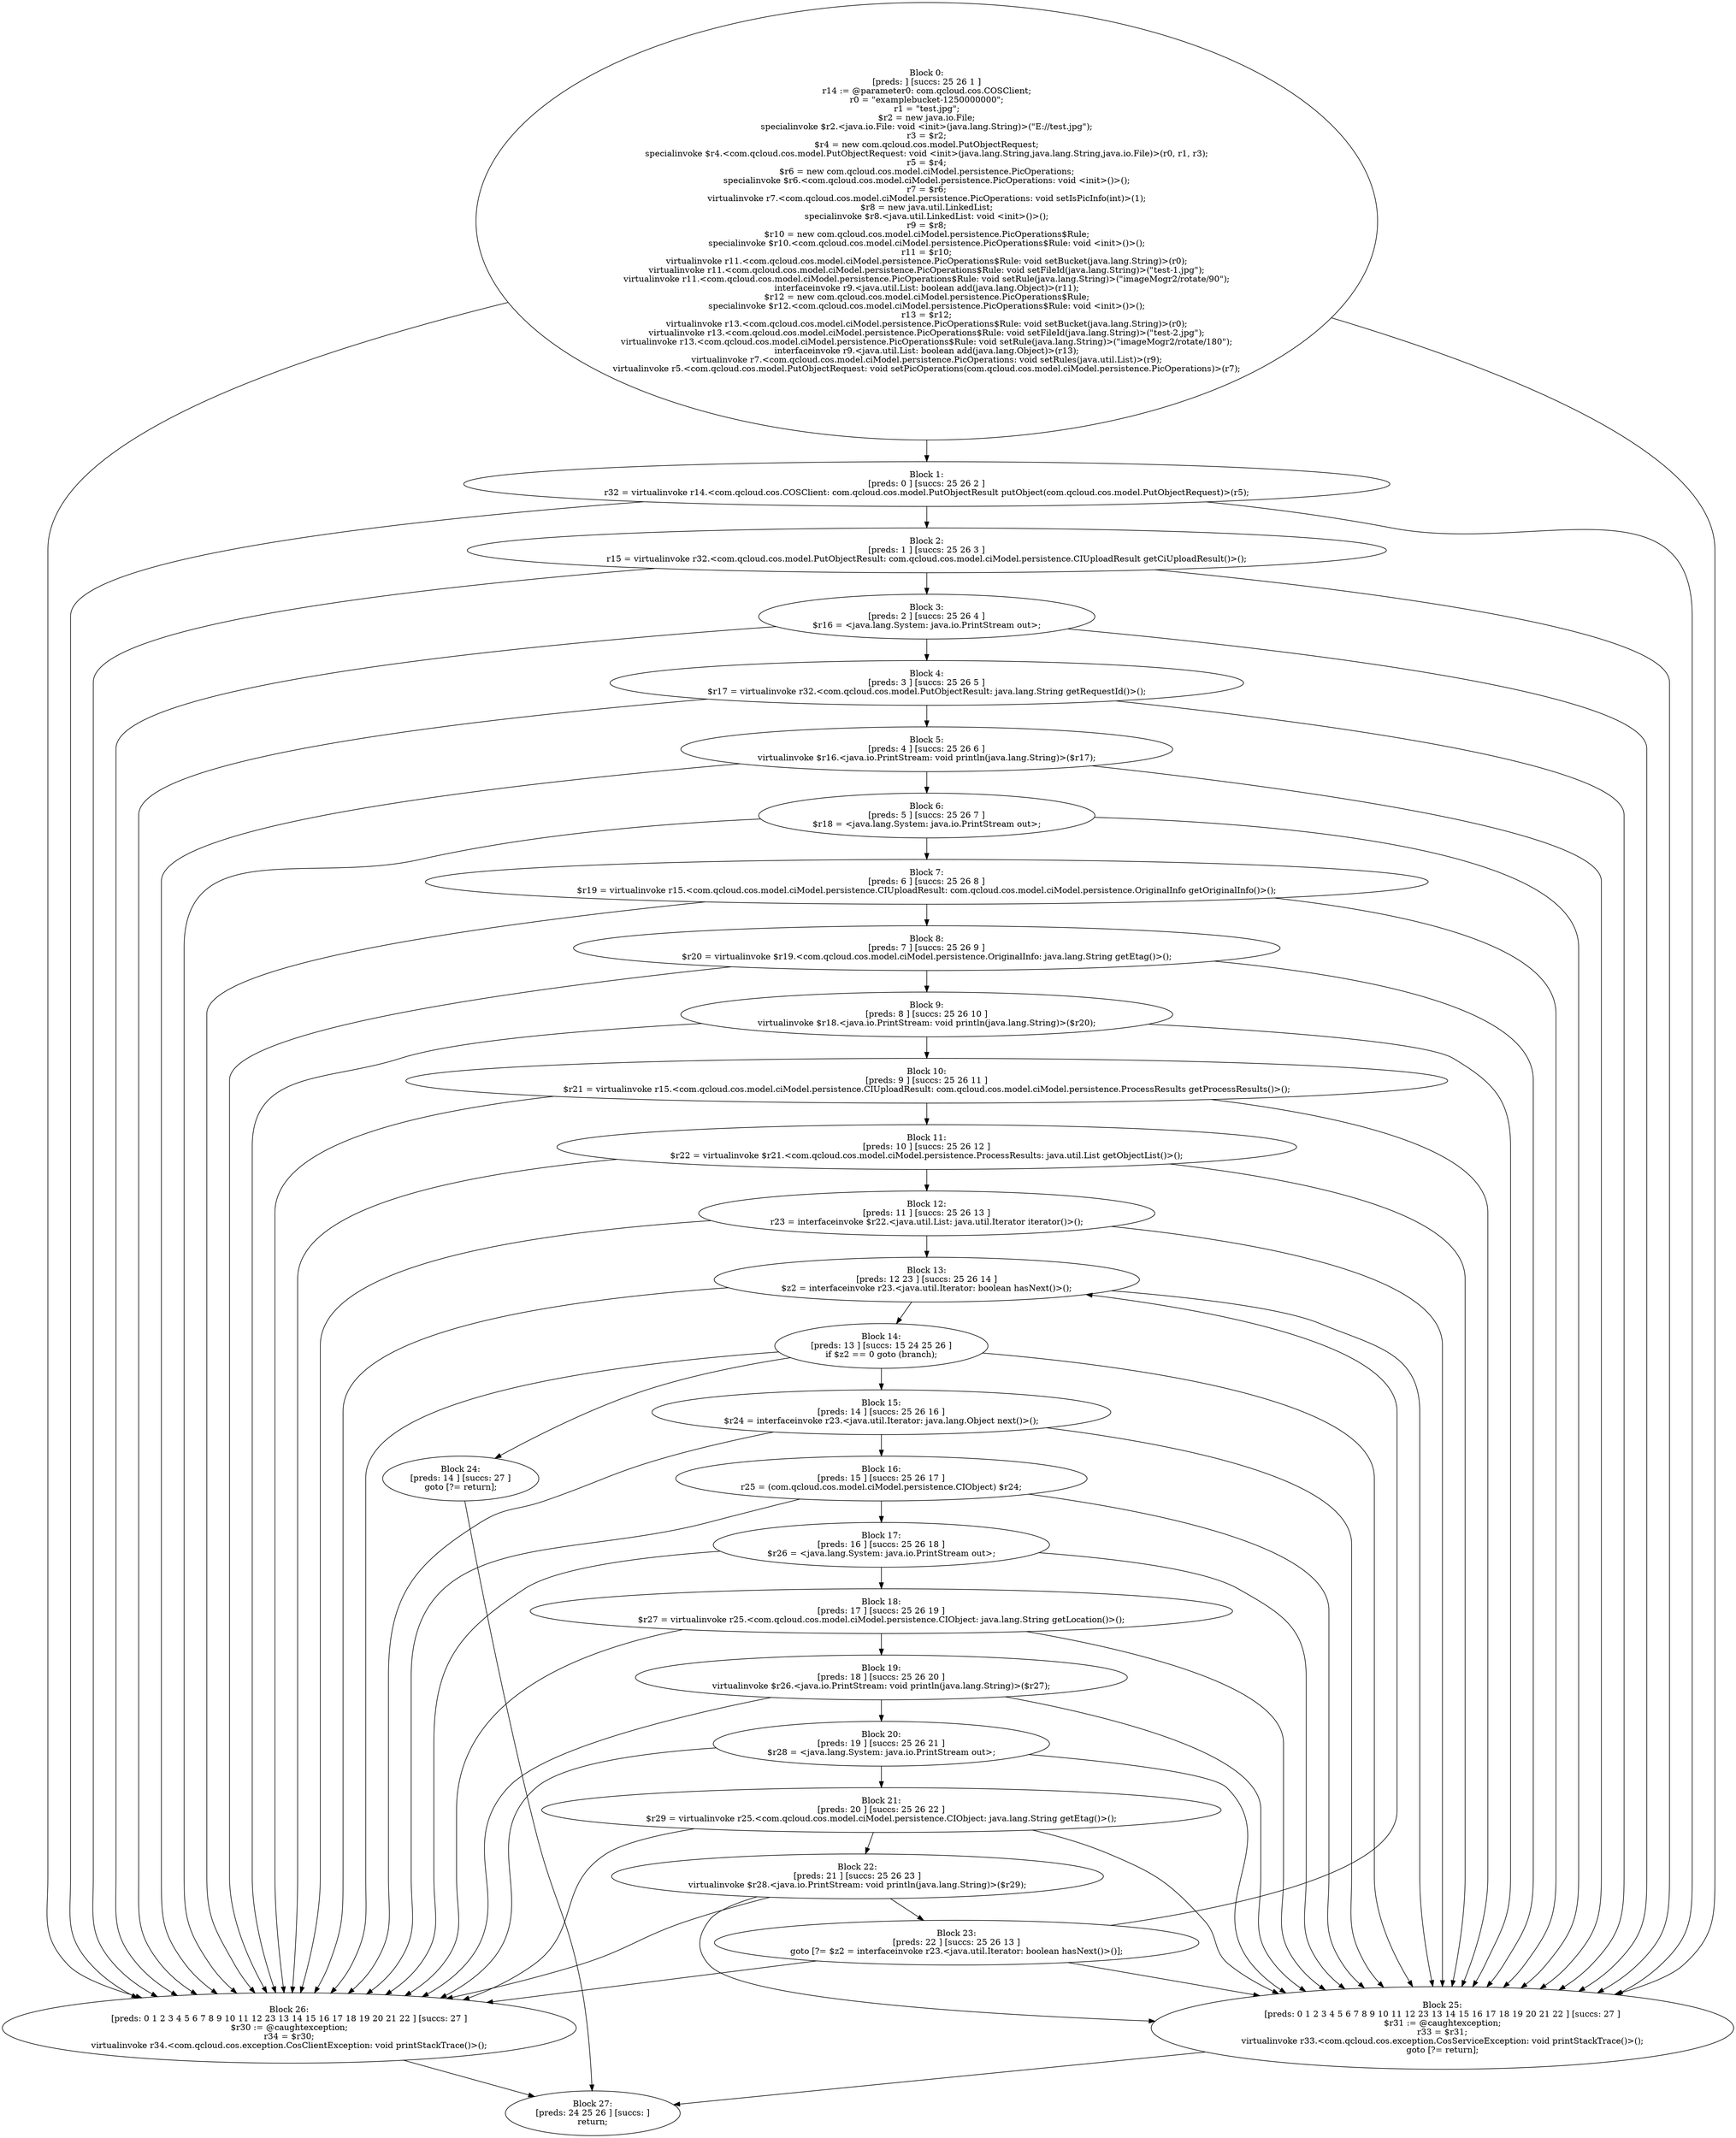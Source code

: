 digraph "unitGraph" {
    "Block 0:
[preds: ] [succs: 25 26 1 ]
r14 := @parameter0: com.qcloud.cos.COSClient;
r0 = \"examplebucket-1250000000\";
r1 = \"test.jpg\";
$r2 = new java.io.File;
specialinvoke $r2.<java.io.File: void <init>(java.lang.String)>(\"E://test.jpg\");
r3 = $r2;
$r4 = new com.qcloud.cos.model.PutObjectRequest;
specialinvoke $r4.<com.qcloud.cos.model.PutObjectRequest: void <init>(java.lang.String,java.lang.String,java.io.File)>(r0, r1, r3);
r5 = $r4;
$r6 = new com.qcloud.cos.model.ciModel.persistence.PicOperations;
specialinvoke $r6.<com.qcloud.cos.model.ciModel.persistence.PicOperations: void <init>()>();
r7 = $r6;
virtualinvoke r7.<com.qcloud.cos.model.ciModel.persistence.PicOperations: void setIsPicInfo(int)>(1);
$r8 = new java.util.LinkedList;
specialinvoke $r8.<java.util.LinkedList: void <init>()>();
r9 = $r8;
$r10 = new com.qcloud.cos.model.ciModel.persistence.PicOperations$Rule;
specialinvoke $r10.<com.qcloud.cos.model.ciModel.persistence.PicOperations$Rule: void <init>()>();
r11 = $r10;
virtualinvoke r11.<com.qcloud.cos.model.ciModel.persistence.PicOperations$Rule: void setBucket(java.lang.String)>(r0);
virtualinvoke r11.<com.qcloud.cos.model.ciModel.persistence.PicOperations$Rule: void setFileId(java.lang.String)>(\"test-1.jpg\");
virtualinvoke r11.<com.qcloud.cos.model.ciModel.persistence.PicOperations$Rule: void setRule(java.lang.String)>(\"imageMogr2/rotate/90\");
interfaceinvoke r9.<java.util.List: boolean add(java.lang.Object)>(r11);
$r12 = new com.qcloud.cos.model.ciModel.persistence.PicOperations$Rule;
specialinvoke $r12.<com.qcloud.cos.model.ciModel.persistence.PicOperations$Rule: void <init>()>();
r13 = $r12;
virtualinvoke r13.<com.qcloud.cos.model.ciModel.persistence.PicOperations$Rule: void setBucket(java.lang.String)>(r0);
virtualinvoke r13.<com.qcloud.cos.model.ciModel.persistence.PicOperations$Rule: void setFileId(java.lang.String)>(\"test-2.jpg\");
virtualinvoke r13.<com.qcloud.cos.model.ciModel.persistence.PicOperations$Rule: void setRule(java.lang.String)>(\"imageMogr2/rotate/180\");
interfaceinvoke r9.<java.util.List: boolean add(java.lang.Object)>(r13);
virtualinvoke r7.<com.qcloud.cos.model.ciModel.persistence.PicOperations: void setRules(java.util.List)>(r9);
virtualinvoke r5.<com.qcloud.cos.model.PutObjectRequest: void setPicOperations(com.qcloud.cos.model.ciModel.persistence.PicOperations)>(r7);
"
    "Block 1:
[preds: 0 ] [succs: 25 26 2 ]
r32 = virtualinvoke r14.<com.qcloud.cos.COSClient: com.qcloud.cos.model.PutObjectResult putObject(com.qcloud.cos.model.PutObjectRequest)>(r5);
"
    "Block 2:
[preds: 1 ] [succs: 25 26 3 ]
r15 = virtualinvoke r32.<com.qcloud.cos.model.PutObjectResult: com.qcloud.cos.model.ciModel.persistence.CIUploadResult getCiUploadResult()>();
"
    "Block 3:
[preds: 2 ] [succs: 25 26 4 ]
$r16 = <java.lang.System: java.io.PrintStream out>;
"
    "Block 4:
[preds: 3 ] [succs: 25 26 5 ]
$r17 = virtualinvoke r32.<com.qcloud.cos.model.PutObjectResult: java.lang.String getRequestId()>();
"
    "Block 5:
[preds: 4 ] [succs: 25 26 6 ]
virtualinvoke $r16.<java.io.PrintStream: void println(java.lang.String)>($r17);
"
    "Block 6:
[preds: 5 ] [succs: 25 26 7 ]
$r18 = <java.lang.System: java.io.PrintStream out>;
"
    "Block 7:
[preds: 6 ] [succs: 25 26 8 ]
$r19 = virtualinvoke r15.<com.qcloud.cos.model.ciModel.persistence.CIUploadResult: com.qcloud.cos.model.ciModel.persistence.OriginalInfo getOriginalInfo()>();
"
    "Block 8:
[preds: 7 ] [succs: 25 26 9 ]
$r20 = virtualinvoke $r19.<com.qcloud.cos.model.ciModel.persistence.OriginalInfo: java.lang.String getEtag()>();
"
    "Block 9:
[preds: 8 ] [succs: 25 26 10 ]
virtualinvoke $r18.<java.io.PrintStream: void println(java.lang.String)>($r20);
"
    "Block 10:
[preds: 9 ] [succs: 25 26 11 ]
$r21 = virtualinvoke r15.<com.qcloud.cos.model.ciModel.persistence.CIUploadResult: com.qcloud.cos.model.ciModel.persistence.ProcessResults getProcessResults()>();
"
    "Block 11:
[preds: 10 ] [succs: 25 26 12 ]
$r22 = virtualinvoke $r21.<com.qcloud.cos.model.ciModel.persistence.ProcessResults: java.util.List getObjectList()>();
"
    "Block 12:
[preds: 11 ] [succs: 25 26 13 ]
r23 = interfaceinvoke $r22.<java.util.List: java.util.Iterator iterator()>();
"
    "Block 13:
[preds: 12 23 ] [succs: 25 26 14 ]
$z2 = interfaceinvoke r23.<java.util.Iterator: boolean hasNext()>();
"
    "Block 14:
[preds: 13 ] [succs: 15 24 25 26 ]
if $z2 == 0 goto (branch);
"
    "Block 15:
[preds: 14 ] [succs: 25 26 16 ]
$r24 = interfaceinvoke r23.<java.util.Iterator: java.lang.Object next()>();
"
    "Block 16:
[preds: 15 ] [succs: 25 26 17 ]
r25 = (com.qcloud.cos.model.ciModel.persistence.CIObject) $r24;
"
    "Block 17:
[preds: 16 ] [succs: 25 26 18 ]
$r26 = <java.lang.System: java.io.PrintStream out>;
"
    "Block 18:
[preds: 17 ] [succs: 25 26 19 ]
$r27 = virtualinvoke r25.<com.qcloud.cos.model.ciModel.persistence.CIObject: java.lang.String getLocation()>();
"
    "Block 19:
[preds: 18 ] [succs: 25 26 20 ]
virtualinvoke $r26.<java.io.PrintStream: void println(java.lang.String)>($r27);
"
    "Block 20:
[preds: 19 ] [succs: 25 26 21 ]
$r28 = <java.lang.System: java.io.PrintStream out>;
"
    "Block 21:
[preds: 20 ] [succs: 25 26 22 ]
$r29 = virtualinvoke r25.<com.qcloud.cos.model.ciModel.persistence.CIObject: java.lang.String getEtag()>();
"
    "Block 22:
[preds: 21 ] [succs: 25 26 23 ]
virtualinvoke $r28.<java.io.PrintStream: void println(java.lang.String)>($r29);
"
    "Block 23:
[preds: 22 ] [succs: 25 26 13 ]
goto [?= $z2 = interfaceinvoke r23.<java.util.Iterator: boolean hasNext()>()];
"
    "Block 24:
[preds: 14 ] [succs: 27 ]
goto [?= return];
"
    "Block 25:
[preds: 0 1 2 3 4 5 6 7 8 9 10 11 12 23 13 14 15 16 17 18 19 20 21 22 ] [succs: 27 ]
$r31 := @caughtexception;
r33 = $r31;
virtualinvoke r33.<com.qcloud.cos.exception.CosServiceException: void printStackTrace()>();
goto [?= return];
"
    "Block 26:
[preds: 0 1 2 3 4 5 6 7 8 9 10 11 12 23 13 14 15 16 17 18 19 20 21 22 ] [succs: 27 ]
$r30 := @caughtexception;
r34 = $r30;
virtualinvoke r34.<com.qcloud.cos.exception.CosClientException: void printStackTrace()>();
"
    "Block 27:
[preds: 24 25 26 ] [succs: ]
return;
"
    "Block 0:
[preds: ] [succs: 25 26 1 ]
r14 := @parameter0: com.qcloud.cos.COSClient;
r0 = \"examplebucket-1250000000\";
r1 = \"test.jpg\";
$r2 = new java.io.File;
specialinvoke $r2.<java.io.File: void <init>(java.lang.String)>(\"E://test.jpg\");
r3 = $r2;
$r4 = new com.qcloud.cos.model.PutObjectRequest;
specialinvoke $r4.<com.qcloud.cos.model.PutObjectRequest: void <init>(java.lang.String,java.lang.String,java.io.File)>(r0, r1, r3);
r5 = $r4;
$r6 = new com.qcloud.cos.model.ciModel.persistence.PicOperations;
specialinvoke $r6.<com.qcloud.cos.model.ciModel.persistence.PicOperations: void <init>()>();
r7 = $r6;
virtualinvoke r7.<com.qcloud.cos.model.ciModel.persistence.PicOperations: void setIsPicInfo(int)>(1);
$r8 = new java.util.LinkedList;
specialinvoke $r8.<java.util.LinkedList: void <init>()>();
r9 = $r8;
$r10 = new com.qcloud.cos.model.ciModel.persistence.PicOperations$Rule;
specialinvoke $r10.<com.qcloud.cos.model.ciModel.persistence.PicOperations$Rule: void <init>()>();
r11 = $r10;
virtualinvoke r11.<com.qcloud.cos.model.ciModel.persistence.PicOperations$Rule: void setBucket(java.lang.String)>(r0);
virtualinvoke r11.<com.qcloud.cos.model.ciModel.persistence.PicOperations$Rule: void setFileId(java.lang.String)>(\"test-1.jpg\");
virtualinvoke r11.<com.qcloud.cos.model.ciModel.persistence.PicOperations$Rule: void setRule(java.lang.String)>(\"imageMogr2/rotate/90\");
interfaceinvoke r9.<java.util.List: boolean add(java.lang.Object)>(r11);
$r12 = new com.qcloud.cos.model.ciModel.persistence.PicOperations$Rule;
specialinvoke $r12.<com.qcloud.cos.model.ciModel.persistence.PicOperations$Rule: void <init>()>();
r13 = $r12;
virtualinvoke r13.<com.qcloud.cos.model.ciModel.persistence.PicOperations$Rule: void setBucket(java.lang.String)>(r0);
virtualinvoke r13.<com.qcloud.cos.model.ciModel.persistence.PicOperations$Rule: void setFileId(java.lang.String)>(\"test-2.jpg\");
virtualinvoke r13.<com.qcloud.cos.model.ciModel.persistence.PicOperations$Rule: void setRule(java.lang.String)>(\"imageMogr2/rotate/180\");
interfaceinvoke r9.<java.util.List: boolean add(java.lang.Object)>(r13);
virtualinvoke r7.<com.qcloud.cos.model.ciModel.persistence.PicOperations: void setRules(java.util.List)>(r9);
virtualinvoke r5.<com.qcloud.cos.model.PutObjectRequest: void setPicOperations(com.qcloud.cos.model.ciModel.persistence.PicOperations)>(r7);
"->"Block 25:
[preds: 0 1 2 3 4 5 6 7 8 9 10 11 12 23 13 14 15 16 17 18 19 20 21 22 ] [succs: 27 ]
$r31 := @caughtexception;
r33 = $r31;
virtualinvoke r33.<com.qcloud.cos.exception.CosServiceException: void printStackTrace()>();
goto [?= return];
";
    "Block 0:
[preds: ] [succs: 25 26 1 ]
r14 := @parameter0: com.qcloud.cos.COSClient;
r0 = \"examplebucket-1250000000\";
r1 = \"test.jpg\";
$r2 = new java.io.File;
specialinvoke $r2.<java.io.File: void <init>(java.lang.String)>(\"E://test.jpg\");
r3 = $r2;
$r4 = new com.qcloud.cos.model.PutObjectRequest;
specialinvoke $r4.<com.qcloud.cos.model.PutObjectRequest: void <init>(java.lang.String,java.lang.String,java.io.File)>(r0, r1, r3);
r5 = $r4;
$r6 = new com.qcloud.cos.model.ciModel.persistence.PicOperations;
specialinvoke $r6.<com.qcloud.cos.model.ciModel.persistence.PicOperations: void <init>()>();
r7 = $r6;
virtualinvoke r7.<com.qcloud.cos.model.ciModel.persistence.PicOperations: void setIsPicInfo(int)>(1);
$r8 = new java.util.LinkedList;
specialinvoke $r8.<java.util.LinkedList: void <init>()>();
r9 = $r8;
$r10 = new com.qcloud.cos.model.ciModel.persistence.PicOperations$Rule;
specialinvoke $r10.<com.qcloud.cos.model.ciModel.persistence.PicOperations$Rule: void <init>()>();
r11 = $r10;
virtualinvoke r11.<com.qcloud.cos.model.ciModel.persistence.PicOperations$Rule: void setBucket(java.lang.String)>(r0);
virtualinvoke r11.<com.qcloud.cos.model.ciModel.persistence.PicOperations$Rule: void setFileId(java.lang.String)>(\"test-1.jpg\");
virtualinvoke r11.<com.qcloud.cos.model.ciModel.persistence.PicOperations$Rule: void setRule(java.lang.String)>(\"imageMogr2/rotate/90\");
interfaceinvoke r9.<java.util.List: boolean add(java.lang.Object)>(r11);
$r12 = new com.qcloud.cos.model.ciModel.persistence.PicOperations$Rule;
specialinvoke $r12.<com.qcloud.cos.model.ciModel.persistence.PicOperations$Rule: void <init>()>();
r13 = $r12;
virtualinvoke r13.<com.qcloud.cos.model.ciModel.persistence.PicOperations$Rule: void setBucket(java.lang.String)>(r0);
virtualinvoke r13.<com.qcloud.cos.model.ciModel.persistence.PicOperations$Rule: void setFileId(java.lang.String)>(\"test-2.jpg\");
virtualinvoke r13.<com.qcloud.cos.model.ciModel.persistence.PicOperations$Rule: void setRule(java.lang.String)>(\"imageMogr2/rotate/180\");
interfaceinvoke r9.<java.util.List: boolean add(java.lang.Object)>(r13);
virtualinvoke r7.<com.qcloud.cos.model.ciModel.persistence.PicOperations: void setRules(java.util.List)>(r9);
virtualinvoke r5.<com.qcloud.cos.model.PutObjectRequest: void setPicOperations(com.qcloud.cos.model.ciModel.persistence.PicOperations)>(r7);
"->"Block 26:
[preds: 0 1 2 3 4 5 6 7 8 9 10 11 12 23 13 14 15 16 17 18 19 20 21 22 ] [succs: 27 ]
$r30 := @caughtexception;
r34 = $r30;
virtualinvoke r34.<com.qcloud.cos.exception.CosClientException: void printStackTrace()>();
";
    "Block 0:
[preds: ] [succs: 25 26 1 ]
r14 := @parameter0: com.qcloud.cos.COSClient;
r0 = \"examplebucket-1250000000\";
r1 = \"test.jpg\";
$r2 = new java.io.File;
specialinvoke $r2.<java.io.File: void <init>(java.lang.String)>(\"E://test.jpg\");
r3 = $r2;
$r4 = new com.qcloud.cos.model.PutObjectRequest;
specialinvoke $r4.<com.qcloud.cos.model.PutObjectRequest: void <init>(java.lang.String,java.lang.String,java.io.File)>(r0, r1, r3);
r5 = $r4;
$r6 = new com.qcloud.cos.model.ciModel.persistence.PicOperations;
specialinvoke $r6.<com.qcloud.cos.model.ciModel.persistence.PicOperations: void <init>()>();
r7 = $r6;
virtualinvoke r7.<com.qcloud.cos.model.ciModel.persistence.PicOperations: void setIsPicInfo(int)>(1);
$r8 = new java.util.LinkedList;
specialinvoke $r8.<java.util.LinkedList: void <init>()>();
r9 = $r8;
$r10 = new com.qcloud.cos.model.ciModel.persistence.PicOperations$Rule;
specialinvoke $r10.<com.qcloud.cos.model.ciModel.persistence.PicOperations$Rule: void <init>()>();
r11 = $r10;
virtualinvoke r11.<com.qcloud.cos.model.ciModel.persistence.PicOperations$Rule: void setBucket(java.lang.String)>(r0);
virtualinvoke r11.<com.qcloud.cos.model.ciModel.persistence.PicOperations$Rule: void setFileId(java.lang.String)>(\"test-1.jpg\");
virtualinvoke r11.<com.qcloud.cos.model.ciModel.persistence.PicOperations$Rule: void setRule(java.lang.String)>(\"imageMogr2/rotate/90\");
interfaceinvoke r9.<java.util.List: boolean add(java.lang.Object)>(r11);
$r12 = new com.qcloud.cos.model.ciModel.persistence.PicOperations$Rule;
specialinvoke $r12.<com.qcloud.cos.model.ciModel.persistence.PicOperations$Rule: void <init>()>();
r13 = $r12;
virtualinvoke r13.<com.qcloud.cos.model.ciModel.persistence.PicOperations$Rule: void setBucket(java.lang.String)>(r0);
virtualinvoke r13.<com.qcloud.cos.model.ciModel.persistence.PicOperations$Rule: void setFileId(java.lang.String)>(\"test-2.jpg\");
virtualinvoke r13.<com.qcloud.cos.model.ciModel.persistence.PicOperations$Rule: void setRule(java.lang.String)>(\"imageMogr2/rotate/180\");
interfaceinvoke r9.<java.util.List: boolean add(java.lang.Object)>(r13);
virtualinvoke r7.<com.qcloud.cos.model.ciModel.persistence.PicOperations: void setRules(java.util.List)>(r9);
virtualinvoke r5.<com.qcloud.cos.model.PutObjectRequest: void setPicOperations(com.qcloud.cos.model.ciModel.persistence.PicOperations)>(r7);
"->"Block 1:
[preds: 0 ] [succs: 25 26 2 ]
r32 = virtualinvoke r14.<com.qcloud.cos.COSClient: com.qcloud.cos.model.PutObjectResult putObject(com.qcloud.cos.model.PutObjectRequest)>(r5);
";
    "Block 1:
[preds: 0 ] [succs: 25 26 2 ]
r32 = virtualinvoke r14.<com.qcloud.cos.COSClient: com.qcloud.cos.model.PutObjectResult putObject(com.qcloud.cos.model.PutObjectRequest)>(r5);
"->"Block 25:
[preds: 0 1 2 3 4 5 6 7 8 9 10 11 12 23 13 14 15 16 17 18 19 20 21 22 ] [succs: 27 ]
$r31 := @caughtexception;
r33 = $r31;
virtualinvoke r33.<com.qcloud.cos.exception.CosServiceException: void printStackTrace()>();
goto [?= return];
";
    "Block 1:
[preds: 0 ] [succs: 25 26 2 ]
r32 = virtualinvoke r14.<com.qcloud.cos.COSClient: com.qcloud.cos.model.PutObjectResult putObject(com.qcloud.cos.model.PutObjectRequest)>(r5);
"->"Block 26:
[preds: 0 1 2 3 4 5 6 7 8 9 10 11 12 23 13 14 15 16 17 18 19 20 21 22 ] [succs: 27 ]
$r30 := @caughtexception;
r34 = $r30;
virtualinvoke r34.<com.qcloud.cos.exception.CosClientException: void printStackTrace()>();
";
    "Block 1:
[preds: 0 ] [succs: 25 26 2 ]
r32 = virtualinvoke r14.<com.qcloud.cos.COSClient: com.qcloud.cos.model.PutObjectResult putObject(com.qcloud.cos.model.PutObjectRequest)>(r5);
"->"Block 2:
[preds: 1 ] [succs: 25 26 3 ]
r15 = virtualinvoke r32.<com.qcloud.cos.model.PutObjectResult: com.qcloud.cos.model.ciModel.persistence.CIUploadResult getCiUploadResult()>();
";
    "Block 2:
[preds: 1 ] [succs: 25 26 3 ]
r15 = virtualinvoke r32.<com.qcloud.cos.model.PutObjectResult: com.qcloud.cos.model.ciModel.persistence.CIUploadResult getCiUploadResult()>();
"->"Block 25:
[preds: 0 1 2 3 4 5 6 7 8 9 10 11 12 23 13 14 15 16 17 18 19 20 21 22 ] [succs: 27 ]
$r31 := @caughtexception;
r33 = $r31;
virtualinvoke r33.<com.qcloud.cos.exception.CosServiceException: void printStackTrace()>();
goto [?= return];
";
    "Block 2:
[preds: 1 ] [succs: 25 26 3 ]
r15 = virtualinvoke r32.<com.qcloud.cos.model.PutObjectResult: com.qcloud.cos.model.ciModel.persistence.CIUploadResult getCiUploadResult()>();
"->"Block 26:
[preds: 0 1 2 3 4 5 6 7 8 9 10 11 12 23 13 14 15 16 17 18 19 20 21 22 ] [succs: 27 ]
$r30 := @caughtexception;
r34 = $r30;
virtualinvoke r34.<com.qcloud.cos.exception.CosClientException: void printStackTrace()>();
";
    "Block 2:
[preds: 1 ] [succs: 25 26 3 ]
r15 = virtualinvoke r32.<com.qcloud.cos.model.PutObjectResult: com.qcloud.cos.model.ciModel.persistence.CIUploadResult getCiUploadResult()>();
"->"Block 3:
[preds: 2 ] [succs: 25 26 4 ]
$r16 = <java.lang.System: java.io.PrintStream out>;
";
    "Block 3:
[preds: 2 ] [succs: 25 26 4 ]
$r16 = <java.lang.System: java.io.PrintStream out>;
"->"Block 25:
[preds: 0 1 2 3 4 5 6 7 8 9 10 11 12 23 13 14 15 16 17 18 19 20 21 22 ] [succs: 27 ]
$r31 := @caughtexception;
r33 = $r31;
virtualinvoke r33.<com.qcloud.cos.exception.CosServiceException: void printStackTrace()>();
goto [?= return];
";
    "Block 3:
[preds: 2 ] [succs: 25 26 4 ]
$r16 = <java.lang.System: java.io.PrintStream out>;
"->"Block 26:
[preds: 0 1 2 3 4 5 6 7 8 9 10 11 12 23 13 14 15 16 17 18 19 20 21 22 ] [succs: 27 ]
$r30 := @caughtexception;
r34 = $r30;
virtualinvoke r34.<com.qcloud.cos.exception.CosClientException: void printStackTrace()>();
";
    "Block 3:
[preds: 2 ] [succs: 25 26 4 ]
$r16 = <java.lang.System: java.io.PrintStream out>;
"->"Block 4:
[preds: 3 ] [succs: 25 26 5 ]
$r17 = virtualinvoke r32.<com.qcloud.cos.model.PutObjectResult: java.lang.String getRequestId()>();
";
    "Block 4:
[preds: 3 ] [succs: 25 26 5 ]
$r17 = virtualinvoke r32.<com.qcloud.cos.model.PutObjectResult: java.lang.String getRequestId()>();
"->"Block 25:
[preds: 0 1 2 3 4 5 6 7 8 9 10 11 12 23 13 14 15 16 17 18 19 20 21 22 ] [succs: 27 ]
$r31 := @caughtexception;
r33 = $r31;
virtualinvoke r33.<com.qcloud.cos.exception.CosServiceException: void printStackTrace()>();
goto [?= return];
";
    "Block 4:
[preds: 3 ] [succs: 25 26 5 ]
$r17 = virtualinvoke r32.<com.qcloud.cos.model.PutObjectResult: java.lang.String getRequestId()>();
"->"Block 26:
[preds: 0 1 2 3 4 5 6 7 8 9 10 11 12 23 13 14 15 16 17 18 19 20 21 22 ] [succs: 27 ]
$r30 := @caughtexception;
r34 = $r30;
virtualinvoke r34.<com.qcloud.cos.exception.CosClientException: void printStackTrace()>();
";
    "Block 4:
[preds: 3 ] [succs: 25 26 5 ]
$r17 = virtualinvoke r32.<com.qcloud.cos.model.PutObjectResult: java.lang.String getRequestId()>();
"->"Block 5:
[preds: 4 ] [succs: 25 26 6 ]
virtualinvoke $r16.<java.io.PrintStream: void println(java.lang.String)>($r17);
";
    "Block 5:
[preds: 4 ] [succs: 25 26 6 ]
virtualinvoke $r16.<java.io.PrintStream: void println(java.lang.String)>($r17);
"->"Block 25:
[preds: 0 1 2 3 4 5 6 7 8 9 10 11 12 23 13 14 15 16 17 18 19 20 21 22 ] [succs: 27 ]
$r31 := @caughtexception;
r33 = $r31;
virtualinvoke r33.<com.qcloud.cos.exception.CosServiceException: void printStackTrace()>();
goto [?= return];
";
    "Block 5:
[preds: 4 ] [succs: 25 26 6 ]
virtualinvoke $r16.<java.io.PrintStream: void println(java.lang.String)>($r17);
"->"Block 26:
[preds: 0 1 2 3 4 5 6 7 8 9 10 11 12 23 13 14 15 16 17 18 19 20 21 22 ] [succs: 27 ]
$r30 := @caughtexception;
r34 = $r30;
virtualinvoke r34.<com.qcloud.cos.exception.CosClientException: void printStackTrace()>();
";
    "Block 5:
[preds: 4 ] [succs: 25 26 6 ]
virtualinvoke $r16.<java.io.PrintStream: void println(java.lang.String)>($r17);
"->"Block 6:
[preds: 5 ] [succs: 25 26 7 ]
$r18 = <java.lang.System: java.io.PrintStream out>;
";
    "Block 6:
[preds: 5 ] [succs: 25 26 7 ]
$r18 = <java.lang.System: java.io.PrintStream out>;
"->"Block 25:
[preds: 0 1 2 3 4 5 6 7 8 9 10 11 12 23 13 14 15 16 17 18 19 20 21 22 ] [succs: 27 ]
$r31 := @caughtexception;
r33 = $r31;
virtualinvoke r33.<com.qcloud.cos.exception.CosServiceException: void printStackTrace()>();
goto [?= return];
";
    "Block 6:
[preds: 5 ] [succs: 25 26 7 ]
$r18 = <java.lang.System: java.io.PrintStream out>;
"->"Block 26:
[preds: 0 1 2 3 4 5 6 7 8 9 10 11 12 23 13 14 15 16 17 18 19 20 21 22 ] [succs: 27 ]
$r30 := @caughtexception;
r34 = $r30;
virtualinvoke r34.<com.qcloud.cos.exception.CosClientException: void printStackTrace()>();
";
    "Block 6:
[preds: 5 ] [succs: 25 26 7 ]
$r18 = <java.lang.System: java.io.PrintStream out>;
"->"Block 7:
[preds: 6 ] [succs: 25 26 8 ]
$r19 = virtualinvoke r15.<com.qcloud.cos.model.ciModel.persistence.CIUploadResult: com.qcloud.cos.model.ciModel.persistence.OriginalInfo getOriginalInfo()>();
";
    "Block 7:
[preds: 6 ] [succs: 25 26 8 ]
$r19 = virtualinvoke r15.<com.qcloud.cos.model.ciModel.persistence.CIUploadResult: com.qcloud.cos.model.ciModel.persistence.OriginalInfo getOriginalInfo()>();
"->"Block 25:
[preds: 0 1 2 3 4 5 6 7 8 9 10 11 12 23 13 14 15 16 17 18 19 20 21 22 ] [succs: 27 ]
$r31 := @caughtexception;
r33 = $r31;
virtualinvoke r33.<com.qcloud.cos.exception.CosServiceException: void printStackTrace()>();
goto [?= return];
";
    "Block 7:
[preds: 6 ] [succs: 25 26 8 ]
$r19 = virtualinvoke r15.<com.qcloud.cos.model.ciModel.persistence.CIUploadResult: com.qcloud.cos.model.ciModel.persistence.OriginalInfo getOriginalInfo()>();
"->"Block 26:
[preds: 0 1 2 3 4 5 6 7 8 9 10 11 12 23 13 14 15 16 17 18 19 20 21 22 ] [succs: 27 ]
$r30 := @caughtexception;
r34 = $r30;
virtualinvoke r34.<com.qcloud.cos.exception.CosClientException: void printStackTrace()>();
";
    "Block 7:
[preds: 6 ] [succs: 25 26 8 ]
$r19 = virtualinvoke r15.<com.qcloud.cos.model.ciModel.persistence.CIUploadResult: com.qcloud.cos.model.ciModel.persistence.OriginalInfo getOriginalInfo()>();
"->"Block 8:
[preds: 7 ] [succs: 25 26 9 ]
$r20 = virtualinvoke $r19.<com.qcloud.cos.model.ciModel.persistence.OriginalInfo: java.lang.String getEtag()>();
";
    "Block 8:
[preds: 7 ] [succs: 25 26 9 ]
$r20 = virtualinvoke $r19.<com.qcloud.cos.model.ciModel.persistence.OriginalInfo: java.lang.String getEtag()>();
"->"Block 25:
[preds: 0 1 2 3 4 5 6 7 8 9 10 11 12 23 13 14 15 16 17 18 19 20 21 22 ] [succs: 27 ]
$r31 := @caughtexception;
r33 = $r31;
virtualinvoke r33.<com.qcloud.cos.exception.CosServiceException: void printStackTrace()>();
goto [?= return];
";
    "Block 8:
[preds: 7 ] [succs: 25 26 9 ]
$r20 = virtualinvoke $r19.<com.qcloud.cos.model.ciModel.persistence.OriginalInfo: java.lang.String getEtag()>();
"->"Block 26:
[preds: 0 1 2 3 4 5 6 7 8 9 10 11 12 23 13 14 15 16 17 18 19 20 21 22 ] [succs: 27 ]
$r30 := @caughtexception;
r34 = $r30;
virtualinvoke r34.<com.qcloud.cos.exception.CosClientException: void printStackTrace()>();
";
    "Block 8:
[preds: 7 ] [succs: 25 26 9 ]
$r20 = virtualinvoke $r19.<com.qcloud.cos.model.ciModel.persistence.OriginalInfo: java.lang.String getEtag()>();
"->"Block 9:
[preds: 8 ] [succs: 25 26 10 ]
virtualinvoke $r18.<java.io.PrintStream: void println(java.lang.String)>($r20);
";
    "Block 9:
[preds: 8 ] [succs: 25 26 10 ]
virtualinvoke $r18.<java.io.PrintStream: void println(java.lang.String)>($r20);
"->"Block 25:
[preds: 0 1 2 3 4 5 6 7 8 9 10 11 12 23 13 14 15 16 17 18 19 20 21 22 ] [succs: 27 ]
$r31 := @caughtexception;
r33 = $r31;
virtualinvoke r33.<com.qcloud.cos.exception.CosServiceException: void printStackTrace()>();
goto [?= return];
";
    "Block 9:
[preds: 8 ] [succs: 25 26 10 ]
virtualinvoke $r18.<java.io.PrintStream: void println(java.lang.String)>($r20);
"->"Block 26:
[preds: 0 1 2 3 4 5 6 7 8 9 10 11 12 23 13 14 15 16 17 18 19 20 21 22 ] [succs: 27 ]
$r30 := @caughtexception;
r34 = $r30;
virtualinvoke r34.<com.qcloud.cos.exception.CosClientException: void printStackTrace()>();
";
    "Block 9:
[preds: 8 ] [succs: 25 26 10 ]
virtualinvoke $r18.<java.io.PrintStream: void println(java.lang.String)>($r20);
"->"Block 10:
[preds: 9 ] [succs: 25 26 11 ]
$r21 = virtualinvoke r15.<com.qcloud.cos.model.ciModel.persistence.CIUploadResult: com.qcloud.cos.model.ciModel.persistence.ProcessResults getProcessResults()>();
";
    "Block 10:
[preds: 9 ] [succs: 25 26 11 ]
$r21 = virtualinvoke r15.<com.qcloud.cos.model.ciModel.persistence.CIUploadResult: com.qcloud.cos.model.ciModel.persistence.ProcessResults getProcessResults()>();
"->"Block 25:
[preds: 0 1 2 3 4 5 6 7 8 9 10 11 12 23 13 14 15 16 17 18 19 20 21 22 ] [succs: 27 ]
$r31 := @caughtexception;
r33 = $r31;
virtualinvoke r33.<com.qcloud.cos.exception.CosServiceException: void printStackTrace()>();
goto [?= return];
";
    "Block 10:
[preds: 9 ] [succs: 25 26 11 ]
$r21 = virtualinvoke r15.<com.qcloud.cos.model.ciModel.persistence.CIUploadResult: com.qcloud.cos.model.ciModel.persistence.ProcessResults getProcessResults()>();
"->"Block 26:
[preds: 0 1 2 3 4 5 6 7 8 9 10 11 12 23 13 14 15 16 17 18 19 20 21 22 ] [succs: 27 ]
$r30 := @caughtexception;
r34 = $r30;
virtualinvoke r34.<com.qcloud.cos.exception.CosClientException: void printStackTrace()>();
";
    "Block 10:
[preds: 9 ] [succs: 25 26 11 ]
$r21 = virtualinvoke r15.<com.qcloud.cos.model.ciModel.persistence.CIUploadResult: com.qcloud.cos.model.ciModel.persistence.ProcessResults getProcessResults()>();
"->"Block 11:
[preds: 10 ] [succs: 25 26 12 ]
$r22 = virtualinvoke $r21.<com.qcloud.cos.model.ciModel.persistence.ProcessResults: java.util.List getObjectList()>();
";
    "Block 11:
[preds: 10 ] [succs: 25 26 12 ]
$r22 = virtualinvoke $r21.<com.qcloud.cos.model.ciModel.persistence.ProcessResults: java.util.List getObjectList()>();
"->"Block 25:
[preds: 0 1 2 3 4 5 6 7 8 9 10 11 12 23 13 14 15 16 17 18 19 20 21 22 ] [succs: 27 ]
$r31 := @caughtexception;
r33 = $r31;
virtualinvoke r33.<com.qcloud.cos.exception.CosServiceException: void printStackTrace()>();
goto [?= return];
";
    "Block 11:
[preds: 10 ] [succs: 25 26 12 ]
$r22 = virtualinvoke $r21.<com.qcloud.cos.model.ciModel.persistence.ProcessResults: java.util.List getObjectList()>();
"->"Block 26:
[preds: 0 1 2 3 4 5 6 7 8 9 10 11 12 23 13 14 15 16 17 18 19 20 21 22 ] [succs: 27 ]
$r30 := @caughtexception;
r34 = $r30;
virtualinvoke r34.<com.qcloud.cos.exception.CosClientException: void printStackTrace()>();
";
    "Block 11:
[preds: 10 ] [succs: 25 26 12 ]
$r22 = virtualinvoke $r21.<com.qcloud.cos.model.ciModel.persistence.ProcessResults: java.util.List getObjectList()>();
"->"Block 12:
[preds: 11 ] [succs: 25 26 13 ]
r23 = interfaceinvoke $r22.<java.util.List: java.util.Iterator iterator()>();
";
    "Block 12:
[preds: 11 ] [succs: 25 26 13 ]
r23 = interfaceinvoke $r22.<java.util.List: java.util.Iterator iterator()>();
"->"Block 25:
[preds: 0 1 2 3 4 5 6 7 8 9 10 11 12 23 13 14 15 16 17 18 19 20 21 22 ] [succs: 27 ]
$r31 := @caughtexception;
r33 = $r31;
virtualinvoke r33.<com.qcloud.cos.exception.CosServiceException: void printStackTrace()>();
goto [?= return];
";
    "Block 12:
[preds: 11 ] [succs: 25 26 13 ]
r23 = interfaceinvoke $r22.<java.util.List: java.util.Iterator iterator()>();
"->"Block 26:
[preds: 0 1 2 3 4 5 6 7 8 9 10 11 12 23 13 14 15 16 17 18 19 20 21 22 ] [succs: 27 ]
$r30 := @caughtexception;
r34 = $r30;
virtualinvoke r34.<com.qcloud.cos.exception.CosClientException: void printStackTrace()>();
";
    "Block 12:
[preds: 11 ] [succs: 25 26 13 ]
r23 = interfaceinvoke $r22.<java.util.List: java.util.Iterator iterator()>();
"->"Block 13:
[preds: 12 23 ] [succs: 25 26 14 ]
$z2 = interfaceinvoke r23.<java.util.Iterator: boolean hasNext()>();
";
    "Block 13:
[preds: 12 23 ] [succs: 25 26 14 ]
$z2 = interfaceinvoke r23.<java.util.Iterator: boolean hasNext()>();
"->"Block 25:
[preds: 0 1 2 3 4 5 6 7 8 9 10 11 12 23 13 14 15 16 17 18 19 20 21 22 ] [succs: 27 ]
$r31 := @caughtexception;
r33 = $r31;
virtualinvoke r33.<com.qcloud.cos.exception.CosServiceException: void printStackTrace()>();
goto [?= return];
";
    "Block 13:
[preds: 12 23 ] [succs: 25 26 14 ]
$z2 = interfaceinvoke r23.<java.util.Iterator: boolean hasNext()>();
"->"Block 26:
[preds: 0 1 2 3 4 5 6 7 8 9 10 11 12 23 13 14 15 16 17 18 19 20 21 22 ] [succs: 27 ]
$r30 := @caughtexception;
r34 = $r30;
virtualinvoke r34.<com.qcloud.cos.exception.CosClientException: void printStackTrace()>();
";
    "Block 13:
[preds: 12 23 ] [succs: 25 26 14 ]
$z2 = interfaceinvoke r23.<java.util.Iterator: boolean hasNext()>();
"->"Block 14:
[preds: 13 ] [succs: 15 24 25 26 ]
if $z2 == 0 goto (branch);
";
    "Block 14:
[preds: 13 ] [succs: 15 24 25 26 ]
if $z2 == 0 goto (branch);
"->"Block 15:
[preds: 14 ] [succs: 25 26 16 ]
$r24 = interfaceinvoke r23.<java.util.Iterator: java.lang.Object next()>();
";
    "Block 14:
[preds: 13 ] [succs: 15 24 25 26 ]
if $z2 == 0 goto (branch);
"->"Block 24:
[preds: 14 ] [succs: 27 ]
goto [?= return];
";
    "Block 14:
[preds: 13 ] [succs: 15 24 25 26 ]
if $z2 == 0 goto (branch);
"->"Block 25:
[preds: 0 1 2 3 4 5 6 7 8 9 10 11 12 23 13 14 15 16 17 18 19 20 21 22 ] [succs: 27 ]
$r31 := @caughtexception;
r33 = $r31;
virtualinvoke r33.<com.qcloud.cos.exception.CosServiceException: void printStackTrace()>();
goto [?= return];
";
    "Block 14:
[preds: 13 ] [succs: 15 24 25 26 ]
if $z2 == 0 goto (branch);
"->"Block 26:
[preds: 0 1 2 3 4 5 6 7 8 9 10 11 12 23 13 14 15 16 17 18 19 20 21 22 ] [succs: 27 ]
$r30 := @caughtexception;
r34 = $r30;
virtualinvoke r34.<com.qcloud.cos.exception.CosClientException: void printStackTrace()>();
";
    "Block 15:
[preds: 14 ] [succs: 25 26 16 ]
$r24 = interfaceinvoke r23.<java.util.Iterator: java.lang.Object next()>();
"->"Block 25:
[preds: 0 1 2 3 4 5 6 7 8 9 10 11 12 23 13 14 15 16 17 18 19 20 21 22 ] [succs: 27 ]
$r31 := @caughtexception;
r33 = $r31;
virtualinvoke r33.<com.qcloud.cos.exception.CosServiceException: void printStackTrace()>();
goto [?= return];
";
    "Block 15:
[preds: 14 ] [succs: 25 26 16 ]
$r24 = interfaceinvoke r23.<java.util.Iterator: java.lang.Object next()>();
"->"Block 26:
[preds: 0 1 2 3 4 5 6 7 8 9 10 11 12 23 13 14 15 16 17 18 19 20 21 22 ] [succs: 27 ]
$r30 := @caughtexception;
r34 = $r30;
virtualinvoke r34.<com.qcloud.cos.exception.CosClientException: void printStackTrace()>();
";
    "Block 15:
[preds: 14 ] [succs: 25 26 16 ]
$r24 = interfaceinvoke r23.<java.util.Iterator: java.lang.Object next()>();
"->"Block 16:
[preds: 15 ] [succs: 25 26 17 ]
r25 = (com.qcloud.cos.model.ciModel.persistence.CIObject) $r24;
";
    "Block 16:
[preds: 15 ] [succs: 25 26 17 ]
r25 = (com.qcloud.cos.model.ciModel.persistence.CIObject) $r24;
"->"Block 25:
[preds: 0 1 2 3 4 5 6 7 8 9 10 11 12 23 13 14 15 16 17 18 19 20 21 22 ] [succs: 27 ]
$r31 := @caughtexception;
r33 = $r31;
virtualinvoke r33.<com.qcloud.cos.exception.CosServiceException: void printStackTrace()>();
goto [?= return];
";
    "Block 16:
[preds: 15 ] [succs: 25 26 17 ]
r25 = (com.qcloud.cos.model.ciModel.persistence.CIObject) $r24;
"->"Block 26:
[preds: 0 1 2 3 4 5 6 7 8 9 10 11 12 23 13 14 15 16 17 18 19 20 21 22 ] [succs: 27 ]
$r30 := @caughtexception;
r34 = $r30;
virtualinvoke r34.<com.qcloud.cos.exception.CosClientException: void printStackTrace()>();
";
    "Block 16:
[preds: 15 ] [succs: 25 26 17 ]
r25 = (com.qcloud.cos.model.ciModel.persistence.CIObject) $r24;
"->"Block 17:
[preds: 16 ] [succs: 25 26 18 ]
$r26 = <java.lang.System: java.io.PrintStream out>;
";
    "Block 17:
[preds: 16 ] [succs: 25 26 18 ]
$r26 = <java.lang.System: java.io.PrintStream out>;
"->"Block 25:
[preds: 0 1 2 3 4 5 6 7 8 9 10 11 12 23 13 14 15 16 17 18 19 20 21 22 ] [succs: 27 ]
$r31 := @caughtexception;
r33 = $r31;
virtualinvoke r33.<com.qcloud.cos.exception.CosServiceException: void printStackTrace()>();
goto [?= return];
";
    "Block 17:
[preds: 16 ] [succs: 25 26 18 ]
$r26 = <java.lang.System: java.io.PrintStream out>;
"->"Block 26:
[preds: 0 1 2 3 4 5 6 7 8 9 10 11 12 23 13 14 15 16 17 18 19 20 21 22 ] [succs: 27 ]
$r30 := @caughtexception;
r34 = $r30;
virtualinvoke r34.<com.qcloud.cos.exception.CosClientException: void printStackTrace()>();
";
    "Block 17:
[preds: 16 ] [succs: 25 26 18 ]
$r26 = <java.lang.System: java.io.PrintStream out>;
"->"Block 18:
[preds: 17 ] [succs: 25 26 19 ]
$r27 = virtualinvoke r25.<com.qcloud.cos.model.ciModel.persistence.CIObject: java.lang.String getLocation()>();
";
    "Block 18:
[preds: 17 ] [succs: 25 26 19 ]
$r27 = virtualinvoke r25.<com.qcloud.cos.model.ciModel.persistence.CIObject: java.lang.String getLocation()>();
"->"Block 25:
[preds: 0 1 2 3 4 5 6 7 8 9 10 11 12 23 13 14 15 16 17 18 19 20 21 22 ] [succs: 27 ]
$r31 := @caughtexception;
r33 = $r31;
virtualinvoke r33.<com.qcloud.cos.exception.CosServiceException: void printStackTrace()>();
goto [?= return];
";
    "Block 18:
[preds: 17 ] [succs: 25 26 19 ]
$r27 = virtualinvoke r25.<com.qcloud.cos.model.ciModel.persistence.CIObject: java.lang.String getLocation()>();
"->"Block 26:
[preds: 0 1 2 3 4 5 6 7 8 9 10 11 12 23 13 14 15 16 17 18 19 20 21 22 ] [succs: 27 ]
$r30 := @caughtexception;
r34 = $r30;
virtualinvoke r34.<com.qcloud.cos.exception.CosClientException: void printStackTrace()>();
";
    "Block 18:
[preds: 17 ] [succs: 25 26 19 ]
$r27 = virtualinvoke r25.<com.qcloud.cos.model.ciModel.persistence.CIObject: java.lang.String getLocation()>();
"->"Block 19:
[preds: 18 ] [succs: 25 26 20 ]
virtualinvoke $r26.<java.io.PrintStream: void println(java.lang.String)>($r27);
";
    "Block 19:
[preds: 18 ] [succs: 25 26 20 ]
virtualinvoke $r26.<java.io.PrintStream: void println(java.lang.String)>($r27);
"->"Block 25:
[preds: 0 1 2 3 4 5 6 7 8 9 10 11 12 23 13 14 15 16 17 18 19 20 21 22 ] [succs: 27 ]
$r31 := @caughtexception;
r33 = $r31;
virtualinvoke r33.<com.qcloud.cos.exception.CosServiceException: void printStackTrace()>();
goto [?= return];
";
    "Block 19:
[preds: 18 ] [succs: 25 26 20 ]
virtualinvoke $r26.<java.io.PrintStream: void println(java.lang.String)>($r27);
"->"Block 26:
[preds: 0 1 2 3 4 5 6 7 8 9 10 11 12 23 13 14 15 16 17 18 19 20 21 22 ] [succs: 27 ]
$r30 := @caughtexception;
r34 = $r30;
virtualinvoke r34.<com.qcloud.cos.exception.CosClientException: void printStackTrace()>();
";
    "Block 19:
[preds: 18 ] [succs: 25 26 20 ]
virtualinvoke $r26.<java.io.PrintStream: void println(java.lang.String)>($r27);
"->"Block 20:
[preds: 19 ] [succs: 25 26 21 ]
$r28 = <java.lang.System: java.io.PrintStream out>;
";
    "Block 20:
[preds: 19 ] [succs: 25 26 21 ]
$r28 = <java.lang.System: java.io.PrintStream out>;
"->"Block 25:
[preds: 0 1 2 3 4 5 6 7 8 9 10 11 12 23 13 14 15 16 17 18 19 20 21 22 ] [succs: 27 ]
$r31 := @caughtexception;
r33 = $r31;
virtualinvoke r33.<com.qcloud.cos.exception.CosServiceException: void printStackTrace()>();
goto [?= return];
";
    "Block 20:
[preds: 19 ] [succs: 25 26 21 ]
$r28 = <java.lang.System: java.io.PrintStream out>;
"->"Block 26:
[preds: 0 1 2 3 4 5 6 7 8 9 10 11 12 23 13 14 15 16 17 18 19 20 21 22 ] [succs: 27 ]
$r30 := @caughtexception;
r34 = $r30;
virtualinvoke r34.<com.qcloud.cos.exception.CosClientException: void printStackTrace()>();
";
    "Block 20:
[preds: 19 ] [succs: 25 26 21 ]
$r28 = <java.lang.System: java.io.PrintStream out>;
"->"Block 21:
[preds: 20 ] [succs: 25 26 22 ]
$r29 = virtualinvoke r25.<com.qcloud.cos.model.ciModel.persistence.CIObject: java.lang.String getEtag()>();
";
    "Block 21:
[preds: 20 ] [succs: 25 26 22 ]
$r29 = virtualinvoke r25.<com.qcloud.cos.model.ciModel.persistence.CIObject: java.lang.String getEtag()>();
"->"Block 25:
[preds: 0 1 2 3 4 5 6 7 8 9 10 11 12 23 13 14 15 16 17 18 19 20 21 22 ] [succs: 27 ]
$r31 := @caughtexception;
r33 = $r31;
virtualinvoke r33.<com.qcloud.cos.exception.CosServiceException: void printStackTrace()>();
goto [?= return];
";
    "Block 21:
[preds: 20 ] [succs: 25 26 22 ]
$r29 = virtualinvoke r25.<com.qcloud.cos.model.ciModel.persistence.CIObject: java.lang.String getEtag()>();
"->"Block 26:
[preds: 0 1 2 3 4 5 6 7 8 9 10 11 12 23 13 14 15 16 17 18 19 20 21 22 ] [succs: 27 ]
$r30 := @caughtexception;
r34 = $r30;
virtualinvoke r34.<com.qcloud.cos.exception.CosClientException: void printStackTrace()>();
";
    "Block 21:
[preds: 20 ] [succs: 25 26 22 ]
$r29 = virtualinvoke r25.<com.qcloud.cos.model.ciModel.persistence.CIObject: java.lang.String getEtag()>();
"->"Block 22:
[preds: 21 ] [succs: 25 26 23 ]
virtualinvoke $r28.<java.io.PrintStream: void println(java.lang.String)>($r29);
";
    "Block 22:
[preds: 21 ] [succs: 25 26 23 ]
virtualinvoke $r28.<java.io.PrintStream: void println(java.lang.String)>($r29);
"->"Block 25:
[preds: 0 1 2 3 4 5 6 7 8 9 10 11 12 23 13 14 15 16 17 18 19 20 21 22 ] [succs: 27 ]
$r31 := @caughtexception;
r33 = $r31;
virtualinvoke r33.<com.qcloud.cos.exception.CosServiceException: void printStackTrace()>();
goto [?= return];
";
    "Block 22:
[preds: 21 ] [succs: 25 26 23 ]
virtualinvoke $r28.<java.io.PrintStream: void println(java.lang.String)>($r29);
"->"Block 26:
[preds: 0 1 2 3 4 5 6 7 8 9 10 11 12 23 13 14 15 16 17 18 19 20 21 22 ] [succs: 27 ]
$r30 := @caughtexception;
r34 = $r30;
virtualinvoke r34.<com.qcloud.cos.exception.CosClientException: void printStackTrace()>();
";
    "Block 22:
[preds: 21 ] [succs: 25 26 23 ]
virtualinvoke $r28.<java.io.PrintStream: void println(java.lang.String)>($r29);
"->"Block 23:
[preds: 22 ] [succs: 25 26 13 ]
goto [?= $z2 = interfaceinvoke r23.<java.util.Iterator: boolean hasNext()>()];
";
    "Block 23:
[preds: 22 ] [succs: 25 26 13 ]
goto [?= $z2 = interfaceinvoke r23.<java.util.Iterator: boolean hasNext()>()];
"->"Block 25:
[preds: 0 1 2 3 4 5 6 7 8 9 10 11 12 23 13 14 15 16 17 18 19 20 21 22 ] [succs: 27 ]
$r31 := @caughtexception;
r33 = $r31;
virtualinvoke r33.<com.qcloud.cos.exception.CosServiceException: void printStackTrace()>();
goto [?= return];
";
    "Block 23:
[preds: 22 ] [succs: 25 26 13 ]
goto [?= $z2 = interfaceinvoke r23.<java.util.Iterator: boolean hasNext()>()];
"->"Block 26:
[preds: 0 1 2 3 4 5 6 7 8 9 10 11 12 23 13 14 15 16 17 18 19 20 21 22 ] [succs: 27 ]
$r30 := @caughtexception;
r34 = $r30;
virtualinvoke r34.<com.qcloud.cos.exception.CosClientException: void printStackTrace()>();
";
    "Block 23:
[preds: 22 ] [succs: 25 26 13 ]
goto [?= $z2 = interfaceinvoke r23.<java.util.Iterator: boolean hasNext()>()];
"->"Block 13:
[preds: 12 23 ] [succs: 25 26 14 ]
$z2 = interfaceinvoke r23.<java.util.Iterator: boolean hasNext()>();
";
    "Block 24:
[preds: 14 ] [succs: 27 ]
goto [?= return];
"->"Block 27:
[preds: 24 25 26 ] [succs: ]
return;
";
    "Block 25:
[preds: 0 1 2 3 4 5 6 7 8 9 10 11 12 23 13 14 15 16 17 18 19 20 21 22 ] [succs: 27 ]
$r31 := @caughtexception;
r33 = $r31;
virtualinvoke r33.<com.qcloud.cos.exception.CosServiceException: void printStackTrace()>();
goto [?= return];
"->"Block 27:
[preds: 24 25 26 ] [succs: ]
return;
";
    "Block 26:
[preds: 0 1 2 3 4 5 6 7 8 9 10 11 12 23 13 14 15 16 17 18 19 20 21 22 ] [succs: 27 ]
$r30 := @caughtexception;
r34 = $r30;
virtualinvoke r34.<com.qcloud.cos.exception.CosClientException: void printStackTrace()>();
"->"Block 27:
[preds: 24 25 26 ] [succs: ]
return;
";
}
